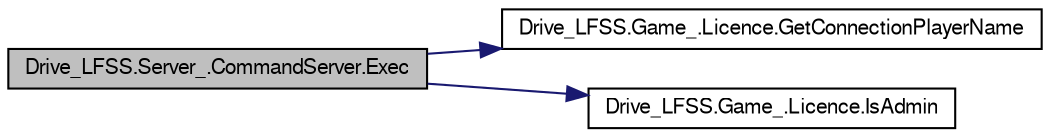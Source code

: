 digraph G
{
  bgcolor="transparent";
  edge [fontname="FreeSans",fontsize=10,labelfontname="FreeSans",labelfontsize=10];
  node [fontname="FreeSans",fontsize=10,shape=record];
  rankdir=LR;
  Node1 [label="Drive_LFSS.Server_.CommandServer.Exec",height=0.2,width=0.4,color="black", fillcolor="grey75", style="filled" fontcolor="black"];
  Node1 -> Node2 [color="midnightblue",fontsize=10,style="solid",fontname="FreeSans"];
  Node2 [label="Drive_LFSS.Game_.Licence.GetConnectionPlayerName",height=0.2,width=0.4,color="black",URL="$class_drive___l_f_s_s_1_1_game___1_1_licence.html#00b4a63a31ff9d02bc86e7e47c1297b7"];
  Node1 -> Node3 [color="midnightblue",fontsize=10,style="solid",fontname="FreeSans"];
  Node3 [label="Drive_LFSS.Game_.Licence.IsAdmin",height=0.2,width=0.4,color="black",URL="$class_drive___l_f_s_s_1_1_game___1_1_licence.html#22eda980d130e5689ab514415a548ee8"];
}
